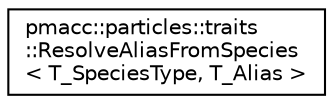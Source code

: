 digraph "Graphical Class Hierarchy"
{
 // LATEX_PDF_SIZE
  edge [fontname="Helvetica",fontsize="10",labelfontname="Helvetica",labelfontsize="10"];
  node [fontname="Helvetica",fontsize="10",shape=record];
  rankdir="LR";
  Node0 [label="pmacc::particles::traits\l::ResolveAliasFromSpecies\l\< T_SpeciesType, T_Alias \>",height=0.2,width=0.4,color="black", fillcolor="white", style="filled",URL="$structpmacc_1_1particles_1_1traits_1_1_resolve_alias_from_species.html",tooltip="Resolves a custom alias in the flag list of a particle species."];
}
